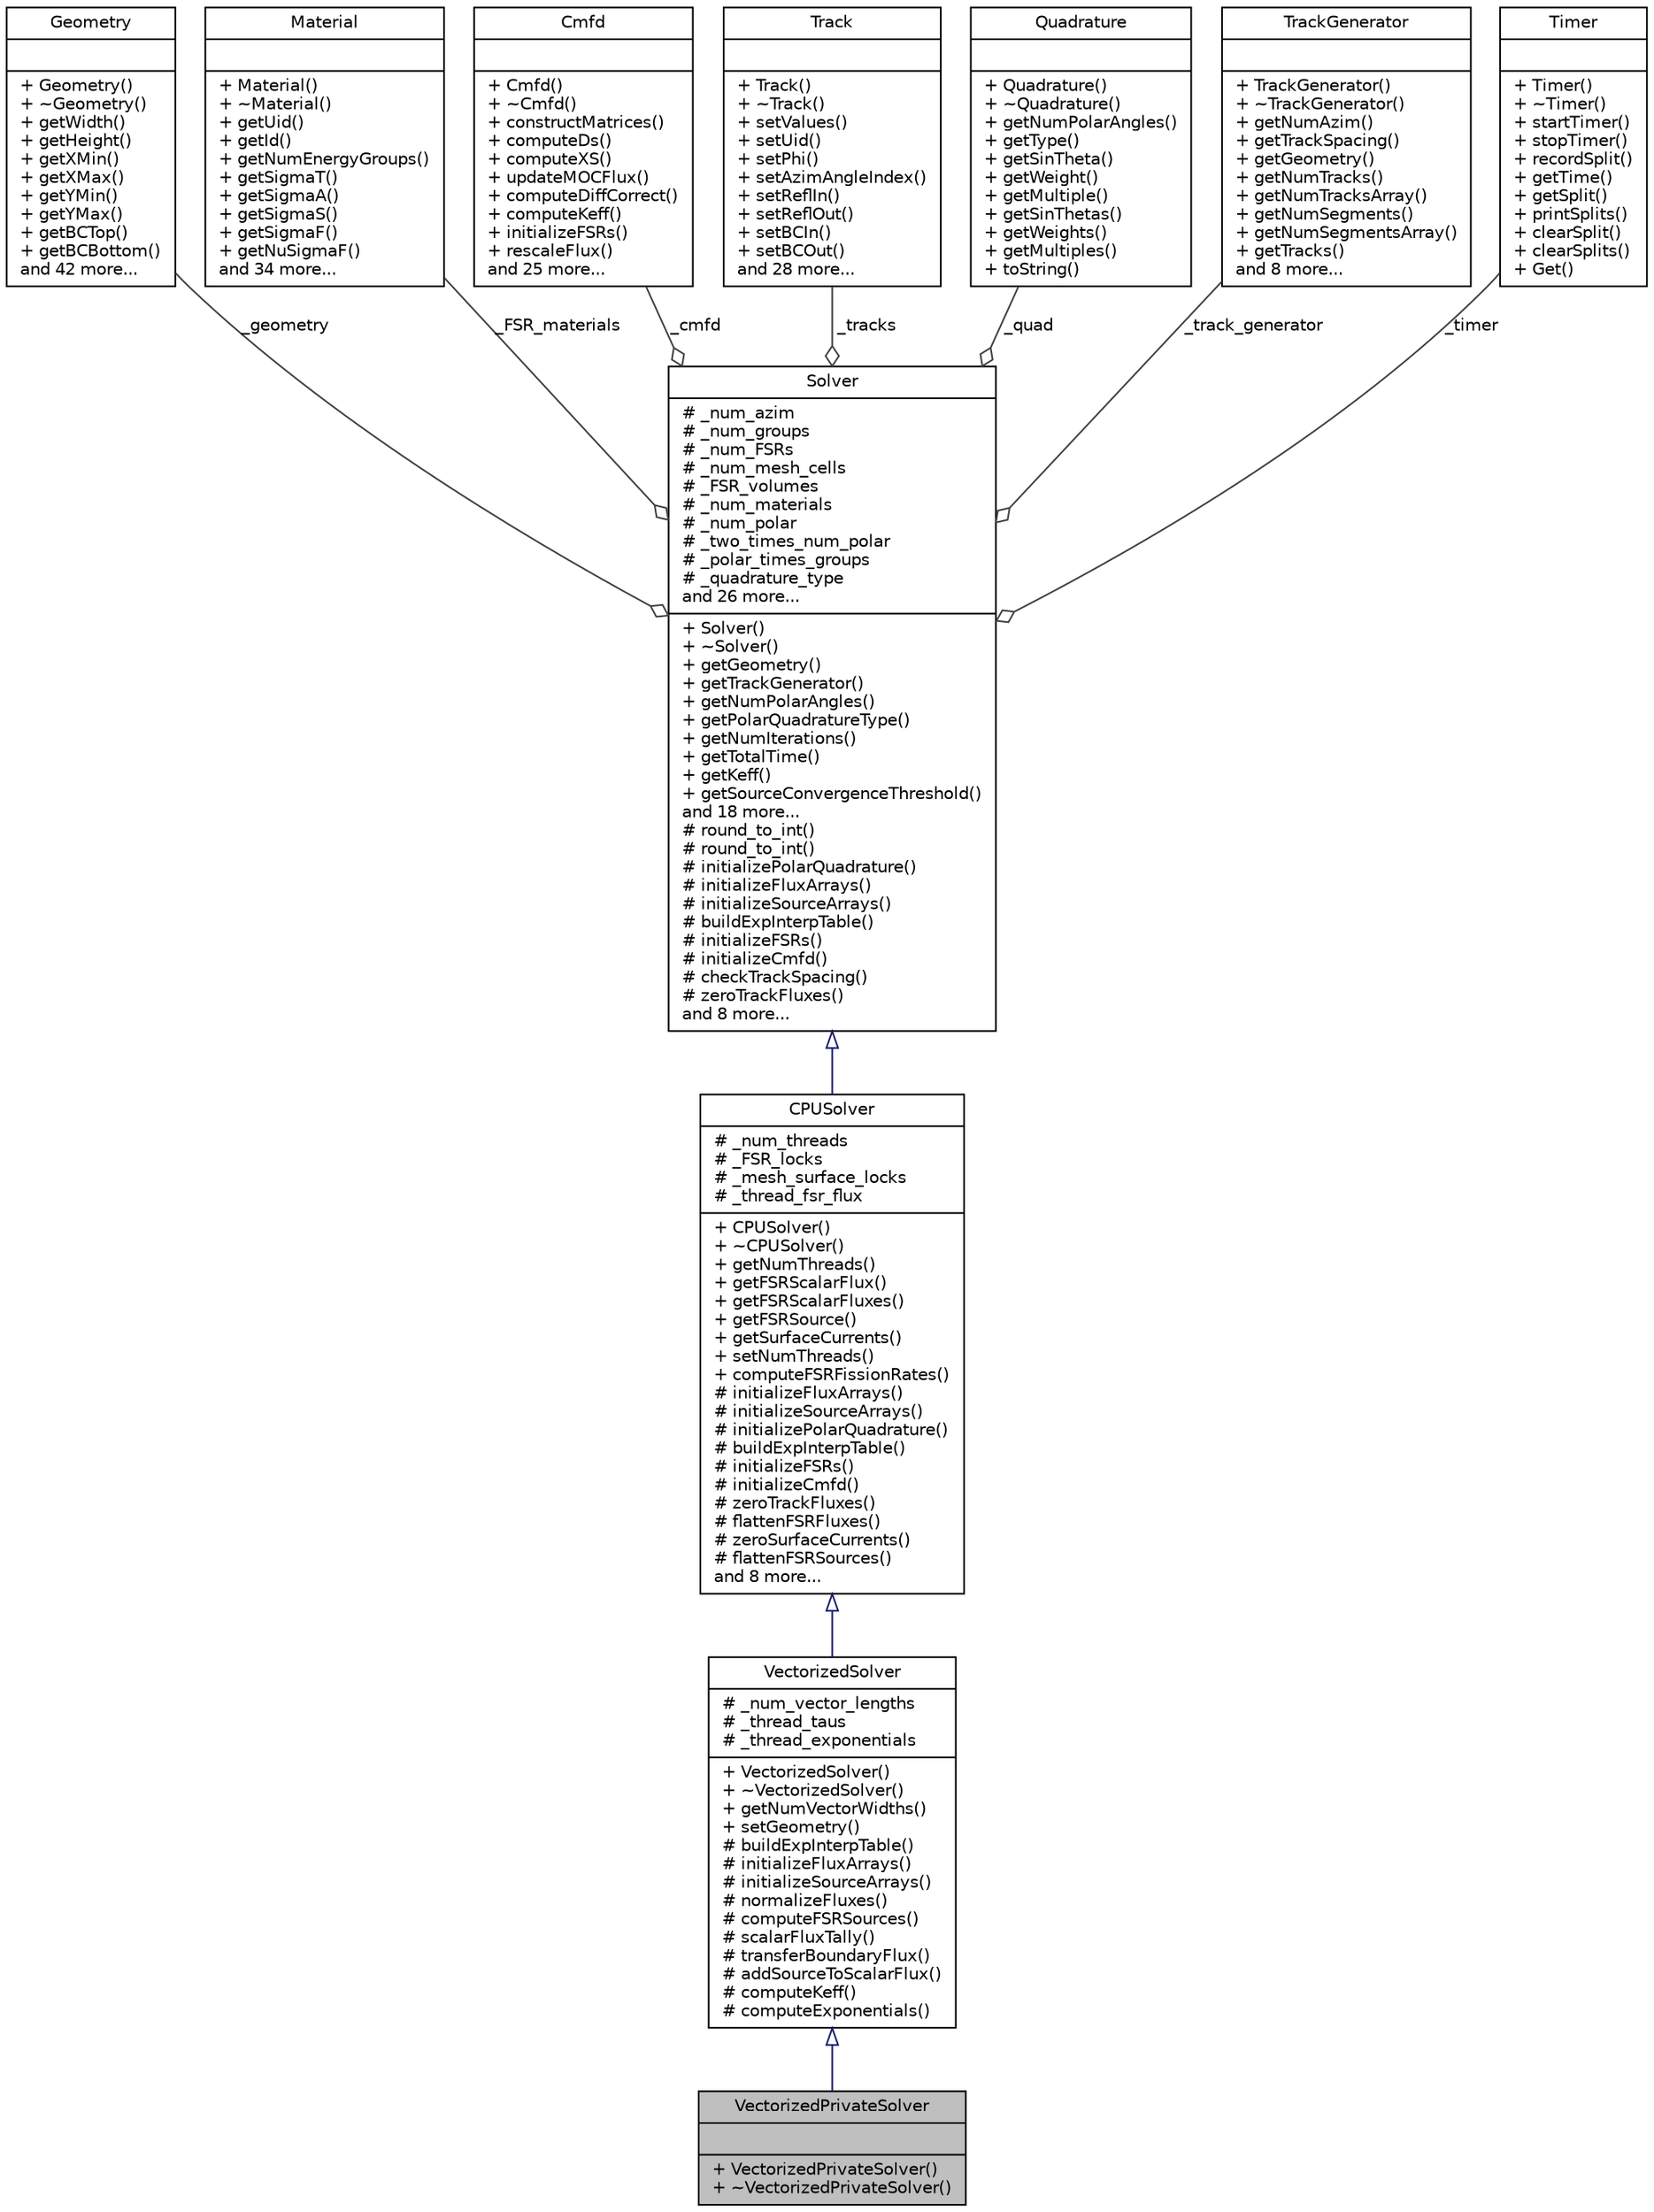 digraph "VectorizedPrivateSolver"
{
  edge [fontname="Helvetica",fontsize="10",labelfontname="Helvetica",labelfontsize="10"];
  node [fontname="Helvetica",fontsize="10",shape=record];
  Node1 [label="{VectorizedPrivateSolver\n||+ VectorizedPrivateSolver()\l+ ~VectorizedPrivateSolver()\l}",height=0.2,width=0.4,color="black", fillcolor="grey75", style="filled" fontcolor="black"];
  Node2 -> Node1 [dir="back",color="midnightblue",fontsize="10",style="solid",arrowtail="onormal",fontname="Helvetica"];
  Node2 [label="{VectorizedSolver\n|# _num_vector_lengths\l# _thread_taus\l# _thread_exponentials\l|+ VectorizedSolver()\l+ ~VectorizedSolver()\l+ getNumVectorWidths()\l+ setGeometry()\l# buildExpInterpTable()\l# initializeFluxArrays()\l# initializeSourceArrays()\l# normalizeFluxes()\l# computeFSRSources()\l# scalarFluxTally()\l# transferBoundaryFlux()\l# addSourceToScalarFlux()\l# computeKeff()\l# computeExponentials()\l}",height=0.2,width=0.4,color="black", fillcolor="white", style="filled",URL="$classVectorizedSolver.html",tooltip="This is a subclass of the CPUSolver class which uses memory-aligned data structures and Intel&#39;s auto-..."];
  Node3 -> Node2 [dir="back",color="midnightblue",fontsize="10",style="solid",arrowtail="onormal",fontname="Helvetica"];
  Node3 [label="{CPUSolver\n|# _num_threads\l# _FSR_locks\l# _mesh_surface_locks\l# _thread_fsr_flux\l|+ CPUSolver()\l+ ~CPUSolver()\l+ getNumThreads()\l+ getFSRScalarFlux()\l+ getFSRScalarFluxes()\l+ getFSRSource()\l+ getSurfaceCurrents()\l+ setNumThreads()\l+ computeFSRFissionRates()\l# initializeFluxArrays()\l# initializeSourceArrays()\l# initializePolarQuadrature()\l# buildExpInterpTable()\l# initializeFSRs()\l# initializeCmfd()\l# zeroTrackFluxes()\l# flattenFSRFluxes()\l# zeroSurfaceCurrents()\l# flattenFSRSources()\land 8 more...\l}",height=0.2,width=0.4,color="black", fillcolor="white", style="filled",URL="$classCPUSolver.html",tooltip="This a subclass of the Solver class for multi-core CPUs using OpenMP multi-threading."];
  Node4 -> Node3 [dir="back",color="midnightblue",fontsize="10",style="solid",arrowtail="onormal",fontname="Helvetica"];
  Node4 [label="{Solver\n|# _num_azim\l# _num_groups\l# _num_FSRs\l# _num_mesh_cells\l# _FSR_volumes\l# _num_materials\l# _num_polar\l# _two_times_num_polar\l# _polar_times_groups\l# _quadrature_type\land 26 more...\l|+ Solver()\l+ ~Solver()\l+ getGeometry()\l+ getTrackGenerator()\l+ getNumPolarAngles()\l+ getPolarQuadratureType()\l+ getNumIterations()\l+ getTotalTime()\l+ getKeff()\l+ getSourceConvergenceThreshold()\land 18 more...\l# round_to_int()\l# round_to_int()\l# initializePolarQuadrature()\l# initializeFluxArrays()\l# initializeSourceArrays()\l# buildExpInterpTable()\l# initializeFSRs()\l# initializeCmfd()\l# checkTrackSpacing()\l# zeroTrackFluxes()\land 8 more...\l}",height=0.2,width=0.4,color="black", fillcolor="white", style="filled",URL="$classSolver.html",tooltip="This is an abstract base class which different Solver subclasses implement for different architecture..."];
  Node5 -> Node4 [color="grey25",fontsize="10",style="solid",label=" _geometry" ,arrowhead="odiamond",fontname="Helvetica"];
  Node5 [label="{Geometry\n||+ Geometry()\l+ ~Geometry()\l+ getWidth()\l+ getHeight()\l+ getXMin()\l+ getXMax()\l+ getYMin()\l+ getYMax()\l+ getBCTop()\l+ getBCBottom()\land 42 more...\l}",height=0.2,width=0.4,color="black", fillcolor="white", style="filled",URL="$classGeometry.html",tooltip="The master class containing references to all geometry-related objects - Surfaces, Cells, Universes and Lattices - and Materials."];
  Node6 -> Node4 [color="grey25",fontsize="10",style="solid",label=" _FSR_materials" ,arrowhead="odiamond",fontname="Helvetica"];
  Node6 [label="{Material\n||+ Material()\l+ ~Material()\l+ getUid()\l+ getId()\l+ getNumEnergyGroups()\l+ getSigmaT()\l+ getSigmaA()\l+ getSigmaS()\l+ getSigmaF()\l+ getNuSigmaF()\land 34 more...\l}",height=0.2,width=0.4,color="black", fillcolor="white", style="filled",URL="$classMaterial.html",tooltip="The Material class represents a unique material and its relevant nuclear data (i.e., multigroup cross-sections) for neutron transport."];
  Node7 -> Node4 [color="grey25",fontsize="10",style="solid",label=" _cmfd" ,arrowhead="odiamond",fontname="Helvetica"];
  Node7 [label="{Cmfd\n||+ Cmfd()\l+ ~Cmfd()\l+ constructMatrices()\l+ computeDs()\l+ computeXS()\l+ updateMOCFlux()\l+ computeDiffCorrect()\l+ computeKeff()\l+ initializeFSRs()\l+ rescaleFlux()\land 25 more...\l}",height=0.2,width=0.4,color="black", fillcolor="white", style="filled",URL="$classCmfd.html",tooltip="A class for Coarse Mesh Finite Difference (CMFD) acceleration."];
  Node8 -> Node4 [color="grey25",fontsize="10",style="solid",label=" _tracks" ,arrowhead="odiamond",fontname="Helvetica"];
  Node8 [label="{Track\n||+ Track()\l+ ~Track()\l+ setValues()\l+ setUid()\l+ setPhi()\l+ setAzimAngleIndex()\l+ setReflIn()\l+ setReflOut()\l+ setBCIn()\l+ setBCOut()\land 28 more...\l}",height=0.2,width=0.4,color="black", fillcolor="white", style="filled",URL="$classTrack.html",tooltip="A Track represents a characteristic line across the geometry."];
  Node9 -> Node4 [color="grey25",fontsize="10",style="solid",label=" _quad" ,arrowhead="odiamond",fontname="Helvetica"];
  Node9 [label="{Quadrature\n||+ Quadrature()\l+ ~Quadrature()\l+ getNumPolarAngles()\l+ getType()\l+ getSinTheta()\l+ getWeight()\l+ getMultiple()\l+ getSinThetas()\l+ getWeights()\l+ getMultiples()\l+ toString()\l}",height=0.2,width=0.4,color="black", fillcolor="white", style="filled",URL="$classQuadrature.html",tooltip="Stores values for a variety of polar quadratures which may be used."];
  Node10 -> Node4 [color="grey25",fontsize="10",style="solid",label=" _track_generator" ,arrowhead="odiamond",fontname="Helvetica"];
  Node10 [label="{TrackGenerator\n||+ TrackGenerator()\l+ ~TrackGenerator()\l+ getNumAzim()\l+ getTrackSpacing()\l+ getGeometry()\l+ getNumTracks()\l+ getNumTracksArray()\l+ getNumSegments()\l+ getNumSegmentsArray()\l+ getTracks()\land 8 more...\l}",height=0.2,width=0.4,color="black", fillcolor="white", style="filled",URL="$classTrackGenerator.html",tooltip="The TrackGenerator is dedicated to generating and storing Tracks which cyclically wrap across the Geo..."];
  Node11 -> Node4 [color="grey25",fontsize="10",style="solid",label=" _timer" ,arrowhead="odiamond",fontname="Helvetica"];
  Node11 [label="{Timer\n||+ Timer()\l+ ~Timer()\l+ startTimer()\l+ stopTimer()\l+ recordSplit()\l+ getTime()\l+ getSplit()\l+ printSplits()\l+ clearSplit()\l+ clearSplits()\l+ Get()\l}",height=0.2,width=0.4,color="black", fillcolor="white", style="filled",URL="$classTimer.html",tooltip="The Timer class is for timing and profiling regions of code."];
}
